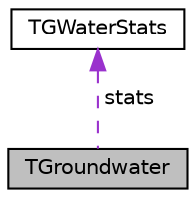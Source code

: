 digraph "TGroundwater"
{
  edge [fontname="Helvetica",fontsize="10",labelfontname="Helvetica",labelfontsize="10"];
  node [fontname="Helvetica",fontsize="10",shape=record];
  Node1 [label="TGroundwater",height=0.2,width=0.4,color="black", fillcolor="grey75", style="filled", fontcolor="black"];
  Node2 -> Node1 [dir="back",color="darkorchid3",fontsize="10",style="dashed",label=" stats" ,fontname="Helvetica"];
  Node2 [label="TGWaterStats",height=0.2,width=0.4,color="black", fillcolor="white", style="filled",URL="$db/dd5/struct_t_g_water_stats.html"];
}
